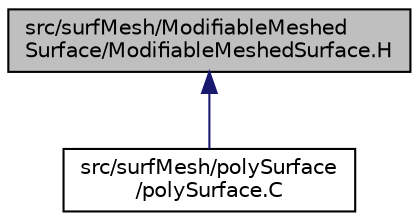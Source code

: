 digraph "src/surfMesh/ModifiableMeshedSurface/ModifiableMeshedSurface.H"
{
  bgcolor="transparent";
  edge [fontname="Helvetica",fontsize="10",labelfontname="Helvetica",labelfontsize="10"];
  node [fontname="Helvetica",fontsize="10",shape=record];
  Node1 [label="src/surfMesh/ModifiableMeshed\lSurface/ModifiableMeshedSurface.H",height=0.2,width=0.4,color="black", fillcolor="grey75", style="filled" fontcolor="black"];
  Node1 -> Node2 [dir="back",color="midnightblue",fontsize="10",style="solid",fontname="Helvetica"];
  Node2 [label="src/surfMesh/polySurface\l/polySurface.C",height=0.2,width=0.4,color="black",URL="$polySurface_8C.html"];
}
